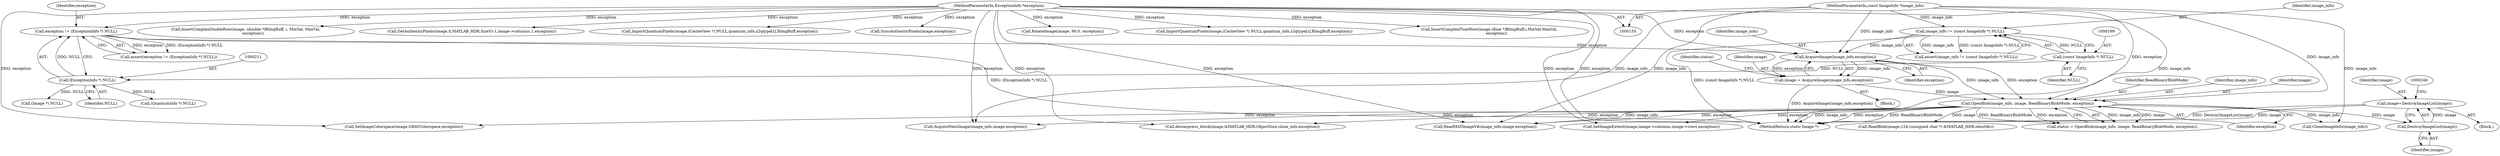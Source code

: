 digraph "0_ImageMagick_04178de2247e353fc095846784b9a10fefdbf890@pointer" {
"1000242" [label="(Call,image=DestroyImageList(image))"];
"1000244" [label="(Call,DestroyImageList(image))"];
"1000232" [label="(Call,OpenBlob(image_info, image, ReadBinaryBlobMode, exception))"];
"1000227" [label="(Call,AcquireImage(image_info,exception))"];
"1000196" [label="(Call,image_info != (const ImageInfo *) NULL)"];
"1000156" [label="(MethodParameterIn,const ImageInfo *image_info)"];
"1000198" [label="(Call,(const ImageInfo *) NULL)"];
"1000208" [label="(Call,exception != (ExceptionInfo *) NULL)"];
"1000157" [label="(MethodParameterIn,ExceptionInfo *exception)"];
"1000210" [label="(Call,(ExceptionInfo *) NULL)"];
"1000225" [label="(Call,image = AcquireImage(image_info,exception))"];
"1001128" [label="(Call,SetImageColorspace(image,GRAYColorspace,exception))"];
"1000210" [label="(Call,(ExceptionInfo *) NULL)"];
"1000212" [label="(Identifier,NULL)"];
"1000235" [label="(Identifier,ReadBinaryBlobMode)"];
"1000505" [label="(Call,decompress_block(image,&MATLAB_HDR.ObjectSize,clone_info,exception))"];
"1000287" [label="(Call,ReadMATImageV4(image_info,image,exception))"];
"1000208" [label="(Call,exception != (ExceptionInfo *) NULL)"];
"1001634" [label="(Call,RotateImage(image, 90.0, exception))"];
"1000242" [label="(Call,image=DestroyImageList(image))"];
"1000244" [label="(Call,DestroyImageList(image))"];
"1001158" [label="(Call,SetImageExtent(image,image->columns,image->rows,exception))"];
"1001383" [label="(Call,ImportQuantumPixels(image,(CacheView *) NULL,quantum_info,z2qtype[z],BImgBuff,exception))"];
"1000233" [label="(Identifier,image_info)"];
"1000262" [label="(Call,ReadBlob(image,124,(unsigned char *) &MATLAB_HDR.identific))"];
"1000228" [label="(Identifier,image_info)"];
"1000230" [label="(Call,status = OpenBlob(image_info, image, ReadBinaryBlobMode, exception))"];
"1000229" [label="(Identifier,exception)"];
"1001586" [label="(Call,InsertComplexFloatRow(image,(float *)BImgBuff,i,MinVal,MaxVal,\n            exception))"];
"1000241" [label="(Block,)"];
"1000158" [label="(Block,)"];
"1000227" [label="(Call,AcquireImage(image_info,exception))"];
"1000232" [label="(Call,OpenBlob(image_info, image, ReadBinaryBlobMode, exception))"];
"1000207" [label="(Call,assert(exception != (ExceptionInfo *) NULL))"];
"1000196" [label="(Call,image_info != (const ImageInfo *) NULL)"];
"1001987" [label="(MethodReturn,static Image *)"];
"1000243" [label="(Identifier,image)"];
"1001726" [label="(Call,AcquireNextImage(image_info,image,exception))"];
"1001553" [label="(Call,InsertComplexDoubleRow(image, (double *)BImgBuff, i, MinVal, MaxVal,\n            exception))"];
"1000200" [label="(Identifier,NULL)"];
"1001291" [label="(Call,GetAuthenticPixels(image,0,MATLAB_HDR.SizeY-i-1,image->columns,1,exception))"];
"1001419" [label="(Call,ImportQuantumPixels(image,(CacheView *) NULL,quantum_info,z2qtype[z],BImgBuff,exception))"];
"1000491" [label="(Call,CloneImageInfo(image_info))"];
"1000209" [label="(Identifier,exception)"];
"1000245" [label="(Identifier,image)"];
"1000195" [label="(Call,assert(image_info != (const ImageInfo *) NULL))"];
"1000236" [label="(Identifier,exception)"];
"1000231" [label="(Identifier,status)"];
"1000157" [label="(MethodParameterIn,ExceptionInfo *exception)"];
"1000225" [label="(Call,image = AcquireImage(image_info,exception))"];
"1000252" [label="(Call,(QuantumInfo *) NULL)"];
"1000247" [label="(Call,(Image *) NULL)"];
"1000234" [label="(Identifier,image)"];
"1000156" [label="(MethodParameterIn,const ImageInfo *image_info)"];
"1000198" [label="(Call,(const ImageInfo *) NULL)"];
"1001460" [label="(Call,SyncAuthenticPixels(image,exception))"];
"1000226" [label="(Identifier,image)"];
"1000197" [label="(Identifier,image_info)"];
"1000242" -> "1000241"  [label="AST: "];
"1000242" -> "1000244"  [label="CFG: "];
"1000243" -> "1000242"  [label="AST: "];
"1000244" -> "1000242"  [label="AST: "];
"1000248" -> "1000242"  [label="CFG: "];
"1000242" -> "1001987"  [label="DDG: DestroyImageList(image)"];
"1000242" -> "1001987"  [label="DDG: image"];
"1000244" -> "1000242"  [label="DDG: image"];
"1000244" -> "1000245"  [label="CFG: "];
"1000245" -> "1000244"  [label="AST: "];
"1000232" -> "1000244"  [label="DDG: image"];
"1000232" -> "1000230"  [label="AST: "];
"1000232" -> "1000236"  [label="CFG: "];
"1000233" -> "1000232"  [label="AST: "];
"1000234" -> "1000232"  [label="AST: "];
"1000235" -> "1000232"  [label="AST: "];
"1000236" -> "1000232"  [label="AST: "];
"1000230" -> "1000232"  [label="CFG: "];
"1000232" -> "1001987"  [label="DDG: image_info"];
"1000232" -> "1001987"  [label="DDG: exception"];
"1000232" -> "1001987"  [label="DDG: ReadBinaryBlobMode"];
"1000232" -> "1000230"  [label="DDG: image_info"];
"1000232" -> "1000230"  [label="DDG: image"];
"1000232" -> "1000230"  [label="DDG: ReadBinaryBlobMode"];
"1000232" -> "1000230"  [label="DDG: exception"];
"1000227" -> "1000232"  [label="DDG: image_info"];
"1000227" -> "1000232"  [label="DDG: exception"];
"1000156" -> "1000232"  [label="DDG: image_info"];
"1000225" -> "1000232"  [label="DDG: image"];
"1000157" -> "1000232"  [label="DDG: exception"];
"1000232" -> "1000262"  [label="DDG: image"];
"1000232" -> "1000287"  [label="DDG: image_info"];
"1000232" -> "1000287"  [label="DDG: exception"];
"1000232" -> "1000491"  [label="DDG: image_info"];
"1000232" -> "1000505"  [label="DDG: exception"];
"1000232" -> "1001128"  [label="DDG: exception"];
"1000232" -> "1001158"  [label="DDG: exception"];
"1000232" -> "1001726"  [label="DDG: exception"];
"1000227" -> "1000225"  [label="AST: "];
"1000227" -> "1000229"  [label="CFG: "];
"1000228" -> "1000227"  [label="AST: "];
"1000229" -> "1000227"  [label="AST: "];
"1000225" -> "1000227"  [label="CFG: "];
"1000227" -> "1000225"  [label="DDG: image_info"];
"1000227" -> "1000225"  [label="DDG: exception"];
"1000196" -> "1000227"  [label="DDG: image_info"];
"1000156" -> "1000227"  [label="DDG: image_info"];
"1000208" -> "1000227"  [label="DDG: exception"];
"1000157" -> "1000227"  [label="DDG: exception"];
"1000196" -> "1000195"  [label="AST: "];
"1000196" -> "1000198"  [label="CFG: "];
"1000197" -> "1000196"  [label="AST: "];
"1000198" -> "1000196"  [label="AST: "];
"1000195" -> "1000196"  [label="CFG: "];
"1000196" -> "1001987"  [label="DDG: (const ImageInfo *) NULL"];
"1000196" -> "1000195"  [label="DDG: image_info"];
"1000196" -> "1000195"  [label="DDG: (const ImageInfo *) NULL"];
"1000156" -> "1000196"  [label="DDG: image_info"];
"1000198" -> "1000196"  [label="DDG: NULL"];
"1000156" -> "1000155"  [label="AST: "];
"1000156" -> "1001987"  [label="DDG: image_info"];
"1000156" -> "1000287"  [label="DDG: image_info"];
"1000156" -> "1000491"  [label="DDG: image_info"];
"1000156" -> "1001726"  [label="DDG: image_info"];
"1000198" -> "1000200"  [label="CFG: "];
"1000199" -> "1000198"  [label="AST: "];
"1000200" -> "1000198"  [label="AST: "];
"1000198" -> "1000210"  [label="DDG: NULL"];
"1000208" -> "1000207"  [label="AST: "];
"1000208" -> "1000210"  [label="CFG: "];
"1000209" -> "1000208"  [label="AST: "];
"1000210" -> "1000208"  [label="AST: "];
"1000207" -> "1000208"  [label="CFG: "];
"1000208" -> "1001987"  [label="DDG: (ExceptionInfo *) NULL"];
"1000208" -> "1000207"  [label="DDG: exception"];
"1000208" -> "1000207"  [label="DDG: (ExceptionInfo *) NULL"];
"1000157" -> "1000208"  [label="DDG: exception"];
"1000210" -> "1000208"  [label="DDG: NULL"];
"1000157" -> "1000155"  [label="AST: "];
"1000157" -> "1001987"  [label="DDG: exception"];
"1000157" -> "1000287"  [label="DDG: exception"];
"1000157" -> "1000505"  [label="DDG: exception"];
"1000157" -> "1001128"  [label="DDG: exception"];
"1000157" -> "1001158"  [label="DDG: exception"];
"1000157" -> "1001291"  [label="DDG: exception"];
"1000157" -> "1001383"  [label="DDG: exception"];
"1000157" -> "1001419"  [label="DDG: exception"];
"1000157" -> "1001460"  [label="DDG: exception"];
"1000157" -> "1001553"  [label="DDG: exception"];
"1000157" -> "1001586"  [label="DDG: exception"];
"1000157" -> "1001634"  [label="DDG: exception"];
"1000157" -> "1001726"  [label="DDG: exception"];
"1000210" -> "1000212"  [label="CFG: "];
"1000211" -> "1000210"  [label="AST: "];
"1000212" -> "1000210"  [label="AST: "];
"1000210" -> "1000247"  [label="DDG: NULL"];
"1000210" -> "1000252"  [label="DDG: NULL"];
"1000225" -> "1000158"  [label="AST: "];
"1000226" -> "1000225"  [label="AST: "];
"1000231" -> "1000225"  [label="CFG: "];
"1000225" -> "1001987"  [label="DDG: AcquireImage(image_info,exception)"];
}
